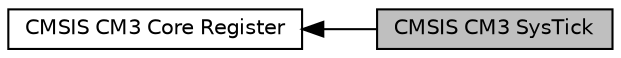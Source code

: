 digraph "CMSIS CM3 SysTick"
{
  edge [fontname="Helvetica",fontsize="10",labelfontname="Helvetica",labelfontsize="10"];
  node [fontname="Helvetica",fontsize="10",shape=record];
  rankdir=LR;
  Node0 [label="CMSIS CM3 SysTick",height=0.2,width=0.4,color="black", fillcolor="grey75", style="filled", fontcolor="black"];
  Node1 [label="CMSIS CM3 Core Register",height=0.2,width=0.4,color="black", fillcolor="white", style="filled",URL="$group___c_m_s_i_s___c_m3__core__register.html"];
  Node1->Node0 [shape=plaintext, dir="back", style="solid"];
}

